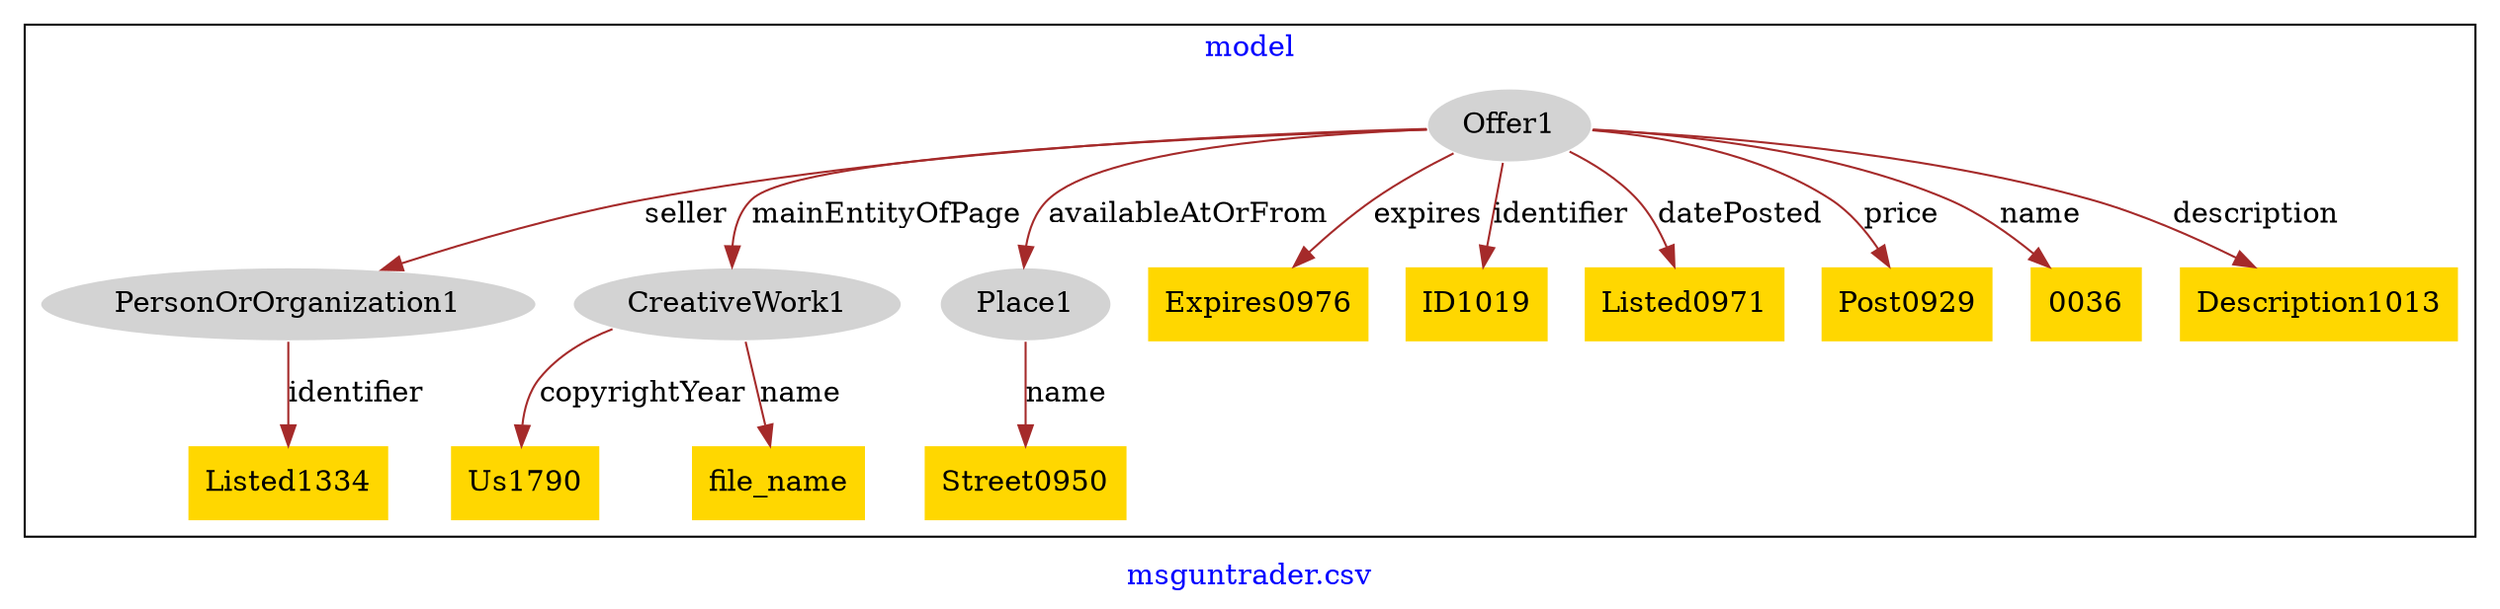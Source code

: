 digraph n0 {
fontcolor="blue"
remincross="true"
label="msguntrader.csv"
subgraph cluster {
label="model"
n2[style="filled",color="white",fillcolor="lightgray",label="Offer1"];
n3[style="filled",color="white",fillcolor="lightgray",label="PersonOrOrganization1"];
n4[style="filled",color="white",fillcolor="lightgray",label="CreativeWork1"];
n5[style="filled",color="white",fillcolor="lightgray",label="Place1"];
n6[shape="plaintext",style="filled",fillcolor="gold",label="Expires0976"];
n7[shape="plaintext",style="filled",fillcolor="gold",label="ID1019"];
n8[shape="plaintext",style="filled",fillcolor="gold",label="Listed0971"];
n9[shape="plaintext",style="filled",fillcolor="gold",label="Listed1334"];
n10[shape="plaintext",style="filled",fillcolor="gold",label="Street0950"];
n11[shape="plaintext",style="filled",fillcolor="gold",label="Post0929"];
n12[shape="plaintext",style="filled",fillcolor="gold",label="Us1790"];
n13[shape="plaintext",style="filled",fillcolor="gold",label="0036"];
n14[shape="plaintext",style="filled",fillcolor="gold",label="file_name"];
n15[shape="plaintext",style="filled",fillcolor="gold",label="Description1013"];
}
n2 -> n3[color="brown",fontcolor="black",label="seller"]
n2 -> n4[color="brown",fontcolor="black",label="mainEntityOfPage"]
n2 -> n5[color="brown",fontcolor="black",label="availableAtOrFrom"]
n2 -> n6[color="brown",fontcolor="black",label="expires"]
n2 -> n7[color="brown",fontcolor="black",label="identifier"]
n2 -> n8[color="brown",fontcolor="black",label="datePosted"]
n3 -> n9[color="brown",fontcolor="black",label="identifier"]
n5 -> n10[color="brown",fontcolor="black",label="name"]
n2 -> n11[color="brown",fontcolor="black",label="price"]
n4 -> n12[color="brown",fontcolor="black",label="copyrightYear"]
n2 -> n13[color="brown",fontcolor="black",label="name"]
n4 -> n14[color="brown",fontcolor="black",label="name"]
n2 -> n15[color="brown",fontcolor="black",label="description"]
}

